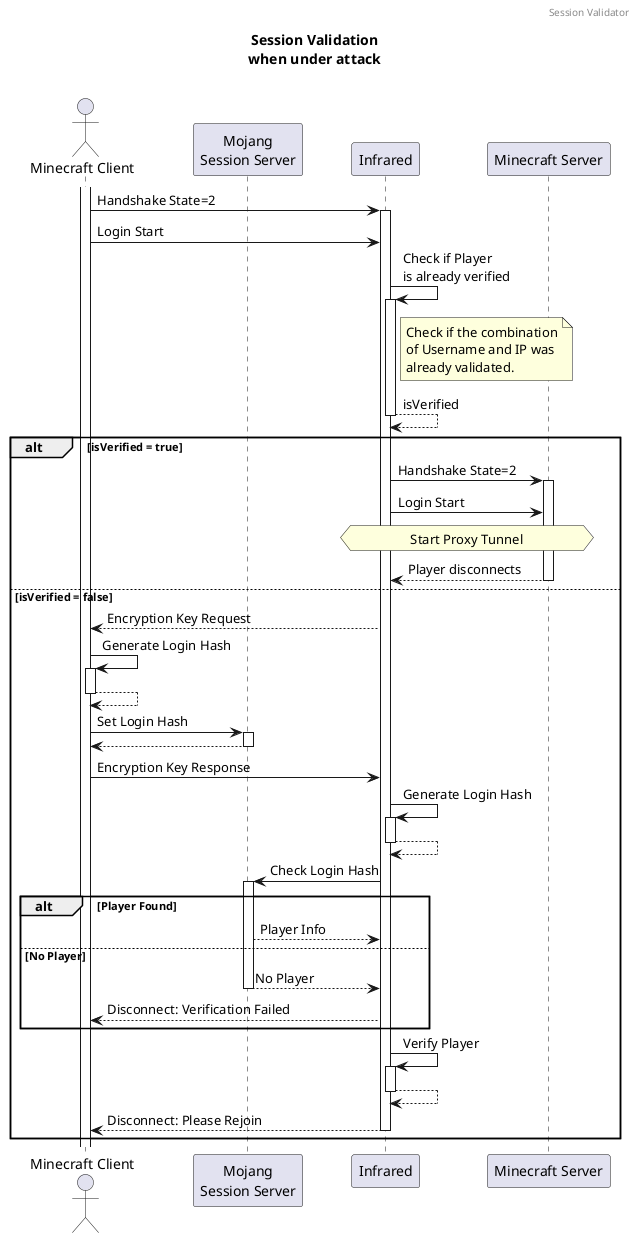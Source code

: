 @startuml session_validator

header Session Validator

title <b>Session Validation</b>\nwhen under attack\n

actor       "Minecraft Client"          as Client
participant "Mojang\nSession Server"    as Mojang
participant "Infrared"                  as Infrared
participant "Minecraft Server"          as Server

Client ++
Client -> Infrared ++ : Handshake State=2
Client -> Infrared : Login Start
Infrared -> Infrared ++ : Check if Player\nis already verified
note right Infrared: Check if the combination\nof Username and IP was\nalready validated.
return isVerified
alt isVerified = true
    Infrared -> Server ++ : Handshake State=2
    Infrared -> Server : Login Start
    hnote over Infrared, Server: Start Proxy Tunnel
    return Player disconnects
else isVerified = false
    Infrared --> Client : Encryption Key Request
    Client -> Client ++ : Generate Login Hash
    return
    Client -> Mojang ++ : Set Login Hash
    return
    Client -> Infrared : Encryption Key Response
    Infrared -> Infrared ++ : Generate Login Hash
    return
    Infrared -> Mojang ++ : Check Login Hash
    alt Player Found
        Mojang --> Infrared : Player Info
    else No Player
        return No Player
        Infrared --> Client : Disconnect: Verification Failed
    end
    Infrared -> Infrared ++ : Verify Player
    return
    return Disconnect: Please Rejoin
end

@enduml